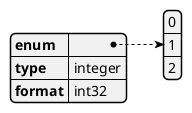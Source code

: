 @startjson
 {
        "enum": [0,1,2],
        "type": "integer",
        "format": "int32"
      }
@endjson